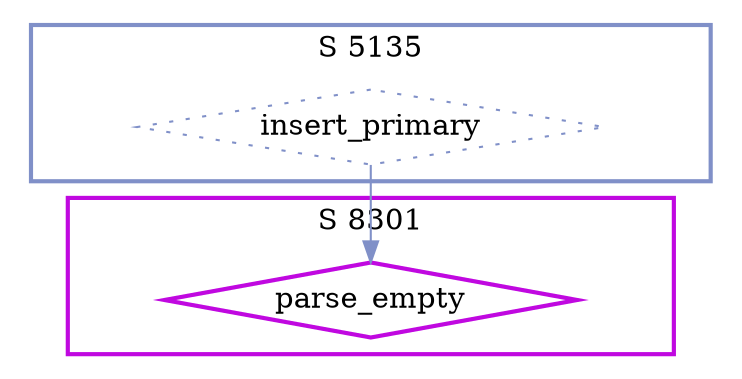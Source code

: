 digraph G {
  ratio=0.500000;
  "UV parse_empty (8301)" [shape=diamond, label="parse_empty",
                           color="#C008E0", style=bold];
  "UV insert_primary (5135)" [shape=diamond, label="insert_primary",
                              color="#8090C8", style=dotted];
  
  subgraph cluster_5135 { label="S 5135";
    color="#8090C8";
    style=bold;
    "UV insert_primary (5135)"; };
  subgraph cluster_8301 { label="S 8301";
    color="#C008E0";
    style=bold;
    "UV parse_empty (8301)"; };
  
  "UV insert_primary (5135)" -> "UV parse_empty (8301)" [color="#8090C8"];
  
  }